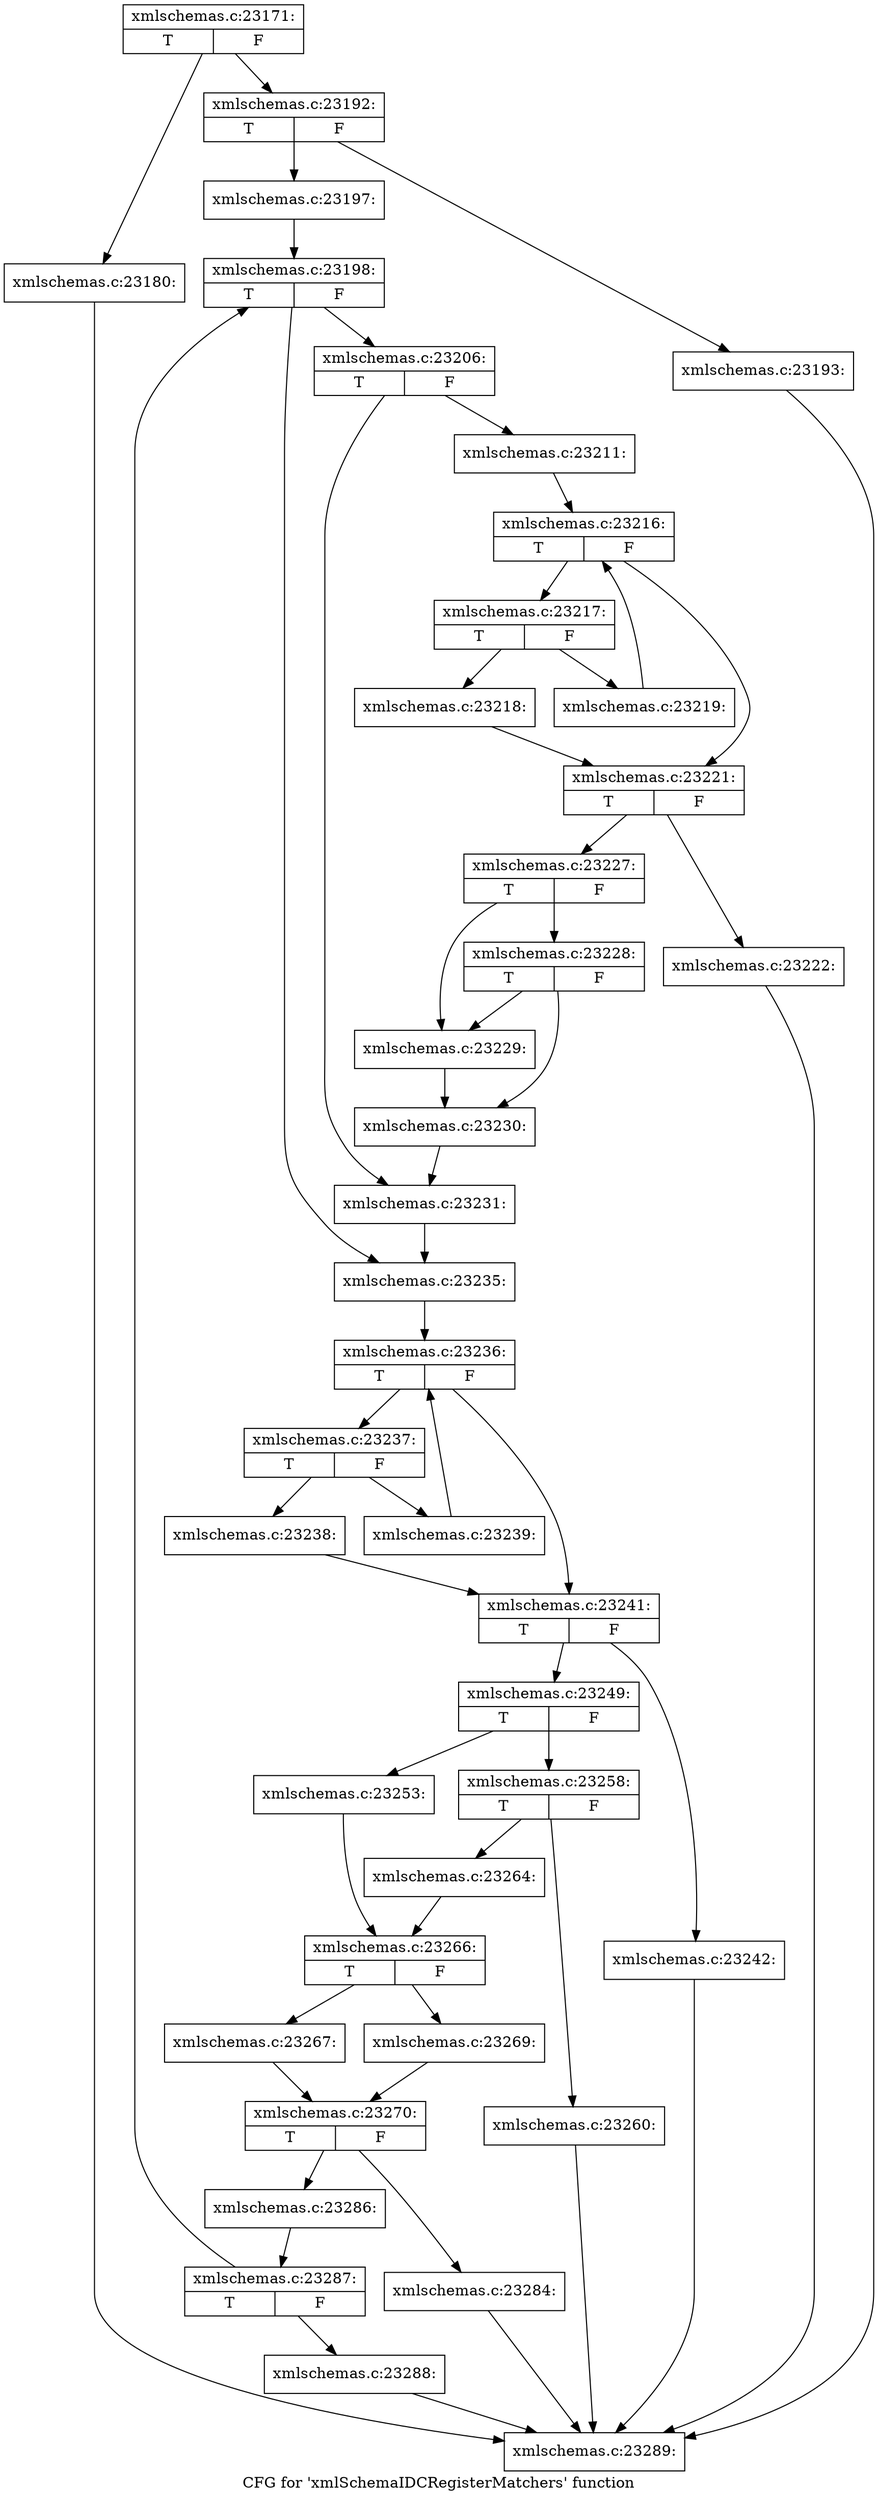digraph "CFG for 'xmlSchemaIDCRegisterMatchers' function" {
	label="CFG for 'xmlSchemaIDCRegisterMatchers' function";

	Node0x5521870 [shape=record,label="{xmlschemas.c:23171:|{<s0>T|<s1>F}}"];
	Node0x5521870 -> Node0x552f960;
	Node0x5521870 -> Node0x552f9b0;
	Node0x552f960 [shape=record,label="{xmlschemas.c:23180:}"];
	Node0x552f960 -> Node0x5521c90;
	Node0x552f9b0 [shape=record,label="{xmlschemas.c:23192:|{<s0>T|<s1>F}}"];
	Node0x552f9b0 -> Node0x552fe40;
	Node0x552f9b0 -> Node0x552fe90;
	Node0x552fe40 [shape=record,label="{xmlschemas.c:23193:}"];
	Node0x552fe40 -> Node0x5521c90;
	Node0x552fe90 [shape=record,label="{xmlschemas.c:23197:}"];
	Node0x552fe90 -> Node0x5530bd0;
	Node0x5530bd0 [shape=record,label="{xmlschemas.c:23198:|{<s0>T|<s1>F}}"];
	Node0x5530bd0 -> Node0x5530f00;
	Node0x5530bd0 -> Node0x5530f50;
	Node0x5530f00 [shape=record,label="{xmlschemas.c:23206:|{<s0>T|<s1>F}}"];
	Node0x5530f00 -> Node0x5531740;
	Node0x5530f00 -> Node0x5531790;
	Node0x5531740 [shape=record,label="{xmlschemas.c:23211:}"];
	Node0x5531740 -> Node0x5532090;
	Node0x5532090 [shape=record,label="{xmlschemas.c:23216:|{<s0>T|<s1>F}}"];
	Node0x5532090 -> Node0x5532480;
	Node0x5532090 -> Node0x55322b0;
	Node0x5532480 [shape=record,label="{xmlschemas.c:23217:|{<s0>T|<s1>F}}"];
	Node0x5532480 -> Node0x5532640;
	Node0x5532480 -> Node0x5532690;
	Node0x5532640 [shape=record,label="{xmlschemas.c:23218:}"];
	Node0x5532640 -> Node0x55322b0;
	Node0x5532690 [shape=record,label="{xmlschemas.c:23219:}"];
	Node0x5532690 -> Node0x5532090;
	Node0x55322b0 [shape=record,label="{xmlschemas.c:23221:|{<s0>T|<s1>F}}"];
	Node0x55322b0 -> Node0x5532e20;
	Node0x55322b0 -> Node0x5532e70;
	Node0x5532e20 [shape=record,label="{xmlschemas.c:23222:}"];
	Node0x5532e20 -> Node0x5521c90;
	Node0x5532e70 [shape=record,label="{xmlschemas.c:23227:|{<s0>T|<s1>F}}"];
	Node0x5532e70 -> Node0x5533780;
	Node0x5532e70 -> Node0x5533820;
	Node0x5533820 [shape=record,label="{xmlschemas.c:23228:|{<s0>T|<s1>F}}"];
	Node0x5533820 -> Node0x5533780;
	Node0x5533820 -> Node0x55337d0;
	Node0x5533780 [shape=record,label="{xmlschemas.c:23229:}"];
	Node0x5533780 -> Node0x55337d0;
	Node0x55337d0 [shape=record,label="{xmlschemas.c:23230:}"];
	Node0x55337d0 -> Node0x5531790;
	Node0x5531790 [shape=record,label="{xmlschemas.c:23231:}"];
	Node0x5531790 -> Node0x5530f50;
	Node0x5530f50 [shape=record,label="{xmlschemas.c:23235:}"];
	Node0x5530f50 -> Node0x5534a00;
	Node0x5534a00 [shape=record,label="{xmlschemas.c:23236:|{<s0>T|<s1>F}}"];
	Node0x5534a00 -> Node0x5534df0;
	Node0x5534a00 -> Node0x5534c20;
	Node0x5534df0 [shape=record,label="{xmlschemas.c:23237:|{<s0>T|<s1>F}}"];
	Node0x5534df0 -> Node0x5534fb0;
	Node0x5534df0 -> Node0x5535000;
	Node0x5534fb0 [shape=record,label="{xmlschemas.c:23238:}"];
	Node0x5534fb0 -> Node0x5534c20;
	Node0x5535000 [shape=record,label="{xmlschemas.c:23239:}"];
	Node0x5535000 -> Node0x5534a00;
	Node0x5534c20 [shape=record,label="{xmlschemas.c:23241:|{<s0>T|<s1>F}}"];
	Node0x5534c20 -> Node0x5535790;
	Node0x5534c20 -> Node0x55357e0;
	Node0x5535790 [shape=record,label="{xmlschemas.c:23242:}"];
	Node0x5535790 -> Node0x5521c90;
	Node0x55357e0 [shape=record,label="{xmlschemas.c:23249:|{<s0>T|<s1>F}}"];
	Node0x55357e0 -> Node0x5535f20;
	Node0x55357e0 -> Node0x5535fc0;
	Node0x5535f20 [shape=record,label="{xmlschemas.c:23253:}"];
	Node0x5535f20 -> Node0x5535f70;
	Node0x5535fc0 [shape=record,label="{xmlschemas.c:23258:|{<s0>T|<s1>F}}"];
	Node0x5535fc0 -> Node0x5537110;
	Node0x5535fc0 -> Node0x5537160;
	Node0x5537110 [shape=record,label="{xmlschemas.c:23260:}"];
	Node0x5537110 -> Node0x5521c90;
	Node0x5537160 [shape=record,label="{xmlschemas.c:23264:}"];
	Node0x5537160 -> Node0x5535f70;
	Node0x5535f70 [shape=record,label="{xmlschemas.c:23266:|{<s0>T|<s1>F}}"];
	Node0x5535f70 -> Node0x5537de0;
	Node0x5535f70 -> Node0x5537e80;
	Node0x5537de0 [shape=record,label="{xmlschemas.c:23267:}"];
	Node0x5537de0 -> Node0x5537e30;
	Node0x5537e80 [shape=record,label="{xmlschemas.c:23269:}"];
	Node0x5537e80 -> Node0x5537e30;
	Node0x5537e30 [shape=record,label="{xmlschemas.c:23270:|{<s0>T|<s1>F}}"];
	Node0x5537e30 -> Node0x55397f0;
	Node0x5537e30 -> Node0x5539840;
	Node0x55397f0 [shape=record,label="{xmlschemas.c:23284:}"];
	Node0x55397f0 -> Node0x5521c90;
	Node0x5539840 [shape=record,label="{xmlschemas.c:23286:}"];
	Node0x5539840 -> Node0x5530b80;
	Node0x5530b80 [shape=record,label="{xmlschemas.c:23287:|{<s0>T|<s1>F}}"];
	Node0x5530b80 -> Node0x5530bd0;
	Node0x5530b80 -> Node0x5530b30;
	Node0x5530b30 [shape=record,label="{xmlschemas.c:23288:}"];
	Node0x5530b30 -> Node0x5521c90;
	Node0x5521c90 [shape=record,label="{xmlschemas.c:23289:}"];
}
